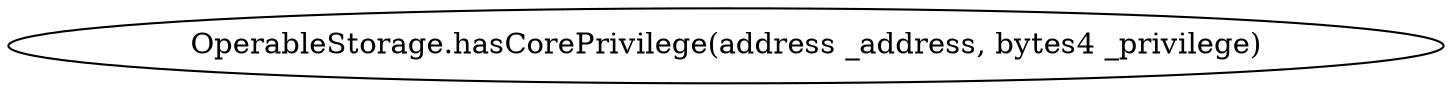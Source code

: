 digraph "" {
	graph [bb="0,0,576.06,36"];
	node [label="\N"];
	"OperableStorage.hasCorePrivilege(address _address, bytes4 _privilege)"	 [height=0.5,
		pos="288.03,18",
		width=8.0009];
}
digraph "" {
	graph [bb="0,0,576.06,36"];
	node [label="\N"];
	"OperableStorage.hasCorePrivilege(address _address, bytes4 _privilege)"	 [height=0.5,
		pos="288.03,18",
		width=8.0009];
}
digraph "" {
	graph [bb="0,0,576.06,36"];
	node [label="\N"];
	"OperableStorage.hasCorePrivilege(address _address, bytes4 _privilege)"	 [height=0.5,
		pos="288.03,18",
		width=8.0009];
}
digraph "" {
	graph [bb="0,0,576.06,36"];
	node [label="\N"];
	"OperableStorage.hasCorePrivilege(address _address, bytes4 _privilege)"	 [height=0.5,
		pos="288.03,18",
		width=8.0009];
}
digraph "" {
	graph [bb="0,0,576.06,36"];
	node [label="\N"];
	"OperableStorage.hasCorePrivilege(address _address, bytes4 _privilege)"	 [height=0.5,
		pos="288.03,18",
		width=8.0009];
}
